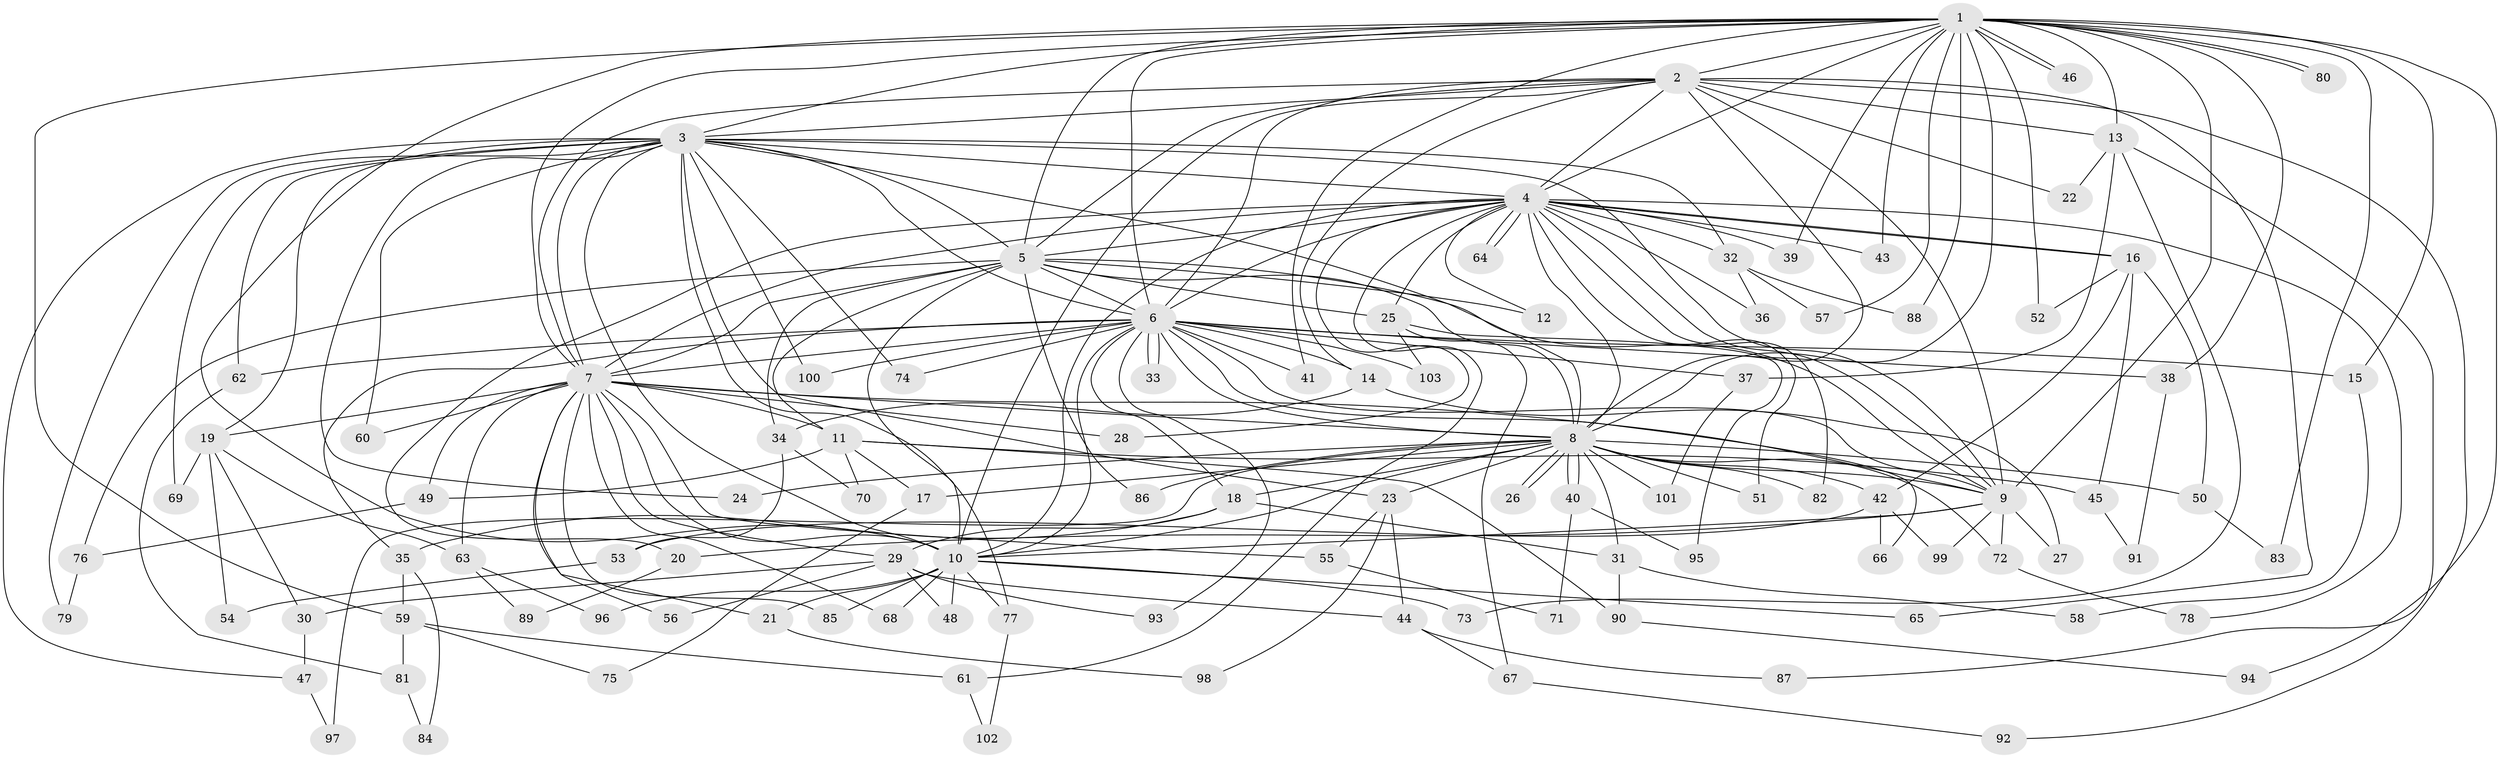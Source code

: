 // Generated by graph-tools (version 1.1) at 2025/49/03/09/25 03:49:42]
// undirected, 103 vertices, 231 edges
graph export_dot {
graph [start="1"]
  node [color=gray90,style=filled];
  1;
  2;
  3;
  4;
  5;
  6;
  7;
  8;
  9;
  10;
  11;
  12;
  13;
  14;
  15;
  16;
  17;
  18;
  19;
  20;
  21;
  22;
  23;
  24;
  25;
  26;
  27;
  28;
  29;
  30;
  31;
  32;
  33;
  34;
  35;
  36;
  37;
  38;
  39;
  40;
  41;
  42;
  43;
  44;
  45;
  46;
  47;
  48;
  49;
  50;
  51;
  52;
  53;
  54;
  55;
  56;
  57;
  58;
  59;
  60;
  61;
  62;
  63;
  64;
  65;
  66;
  67;
  68;
  69;
  70;
  71;
  72;
  73;
  74;
  75;
  76;
  77;
  78;
  79;
  80;
  81;
  82;
  83;
  84;
  85;
  86;
  87;
  88;
  89;
  90;
  91;
  92;
  93;
  94;
  95;
  96;
  97;
  98;
  99;
  100;
  101;
  102;
  103;
  1 -- 2;
  1 -- 3;
  1 -- 4;
  1 -- 5;
  1 -- 6;
  1 -- 7;
  1 -- 8;
  1 -- 9;
  1 -- 10;
  1 -- 13;
  1 -- 15;
  1 -- 38;
  1 -- 39;
  1 -- 41;
  1 -- 43;
  1 -- 46;
  1 -- 46;
  1 -- 52;
  1 -- 57;
  1 -- 59;
  1 -- 80;
  1 -- 80;
  1 -- 83;
  1 -- 88;
  1 -- 94;
  2 -- 3;
  2 -- 4;
  2 -- 5;
  2 -- 6;
  2 -- 7;
  2 -- 8;
  2 -- 9;
  2 -- 10;
  2 -- 13;
  2 -- 14;
  2 -- 22;
  2 -- 65;
  2 -- 92;
  3 -- 4;
  3 -- 5;
  3 -- 6;
  3 -- 7;
  3 -- 8;
  3 -- 9;
  3 -- 10;
  3 -- 19;
  3 -- 23;
  3 -- 24;
  3 -- 32;
  3 -- 47;
  3 -- 60;
  3 -- 62;
  3 -- 69;
  3 -- 74;
  3 -- 77;
  3 -- 79;
  3 -- 100;
  4 -- 5;
  4 -- 6;
  4 -- 7;
  4 -- 8;
  4 -- 9;
  4 -- 10;
  4 -- 12;
  4 -- 16;
  4 -- 16;
  4 -- 20;
  4 -- 25;
  4 -- 28;
  4 -- 32;
  4 -- 36;
  4 -- 39;
  4 -- 43;
  4 -- 51;
  4 -- 61;
  4 -- 64;
  4 -- 64;
  4 -- 78;
  4 -- 82;
  5 -- 6;
  5 -- 7;
  5 -- 8;
  5 -- 9;
  5 -- 10;
  5 -- 11;
  5 -- 12;
  5 -- 25;
  5 -- 34;
  5 -- 76;
  5 -- 86;
  6 -- 7;
  6 -- 8;
  6 -- 9;
  6 -- 10;
  6 -- 14;
  6 -- 15;
  6 -- 18;
  6 -- 33;
  6 -- 33;
  6 -- 35;
  6 -- 37;
  6 -- 38;
  6 -- 41;
  6 -- 62;
  6 -- 66;
  6 -- 74;
  6 -- 93;
  6 -- 100;
  6 -- 103;
  7 -- 8;
  7 -- 9;
  7 -- 10;
  7 -- 11;
  7 -- 19;
  7 -- 21;
  7 -- 28;
  7 -- 29;
  7 -- 49;
  7 -- 55;
  7 -- 56;
  7 -- 60;
  7 -- 63;
  7 -- 68;
  7 -- 85;
  8 -- 9;
  8 -- 10;
  8 -- 17;
  8 -- 18;
  8 -- 23;
  8 -- 24;
  8 -- 26;
  8 -- 26;
  8 -- 31;
  8 -- 40;
  8 -- 40;
  8 -- 42;
  8 -- 50;
  8 -- 51;
  8 -- 72;
  8 -- 82;
  8 -- 86;
  8 -- 97;
  8 -- 101;
  9 -- 10;
  9 -- 20;
  9 -- 27;
  9 -- 72;
  9 -- 99;
  10 -- 21;
  10 -- 48;
  10 -- 65;
  10 -- 68;
  10 -- 73;
  10 -- 77;
  10 -- 85;
  10 -- 96;
  11 -- 17;
  11 -- 45;
  11 -- 49;
  11 -- 70;
  11 -- 90;
  13 -- 22;
  13 -- 37;
  13 -- 73;
  13 -- 87;
  14 -- 27;
  14 -- 34;
  15 -- 58;
  16 -- 42;
  16 -- 45;
  16 -- 50;
  16 -- 52;
  17 -- 75;
  18 -- 29;
  18 -- 31;
  18 -- 35;
  19 -- 30;
  19 -- 54;
  19 -- 63;
  19 -- 69;
  20 -- 89;
  21 -- 98;
  23 -- 44;
  23 -- 55;
  23 -- 98;
  25 -- 67;
  25 -- 95;
  25 -- 103;
  29 -- 30;
  29 -- 44;
  29 -- 48;
  29 -- 56;
  29 -- 93;
  30 -- 47;
  31 -- 58;
  31 -- 90;
  32 -- 36;
  32 -- 57;
  32 -- 88;
  34 -- 53;
  34 -- 70;
  35 -- 59;
  35 -- 84;
  37 -- 101;
  38 -- 91;
  40 -- 71;
  40 -- 95;
  42 -- 53;
  42 -- 66;
  42 -- 99;
  44 -- 67;
  44 -- 87;
  45 -- 91;
  47 -- 97;
  49 -- 76;
  50 -- 83;
  53 -- 54;
  55 -- 71;
  59 -- 61;
  59 -- 75;
  59 -- 81;
  61 -- 102;
  62 -- 81;
  63 -- 89;
  63 -- 96;
  67 -- 92;
  72 -- 78;
  76 -- 79;
  77 -- 102;
  81 -- 84;
  90 -- 94;
}
